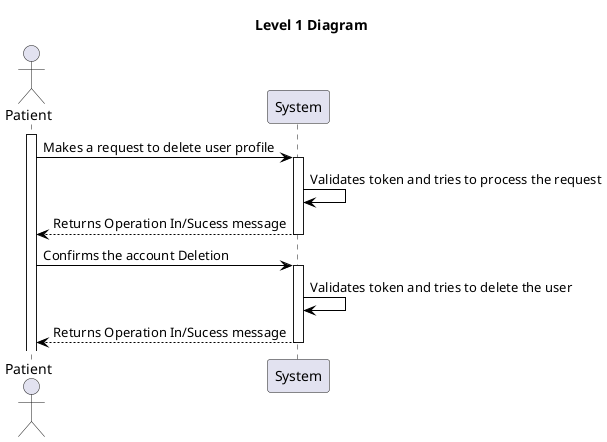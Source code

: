 @startuml level_1

title Level 1 Diagram

hide empty members
'skinparam Linetype ortho

skinparam class {
    BackgroundColor<<valueObject>> #D6EAF8
    BackgroundColor<<root>> #FDEBD0
    BackgroundColor<<service>> #D1F2EB
    BackgroundColor #FEF9E7
    ArrowColor Black
}

skinparam package {
    BackgroundColor #EBF5FB
}

actor Patient as P

activate P
P -> System: Makes a request to delete user profile
activate System
System -> System: Validates token and tries to process the request
System --> P: Returns Operation In/Sucess message
deactivate System
P -> System: Confirms the account Deletion
activate System
System -> System: Validates token and tries to delete the user
System --> P: Returns Operation In/Sucess message
deactivate System


@enduml